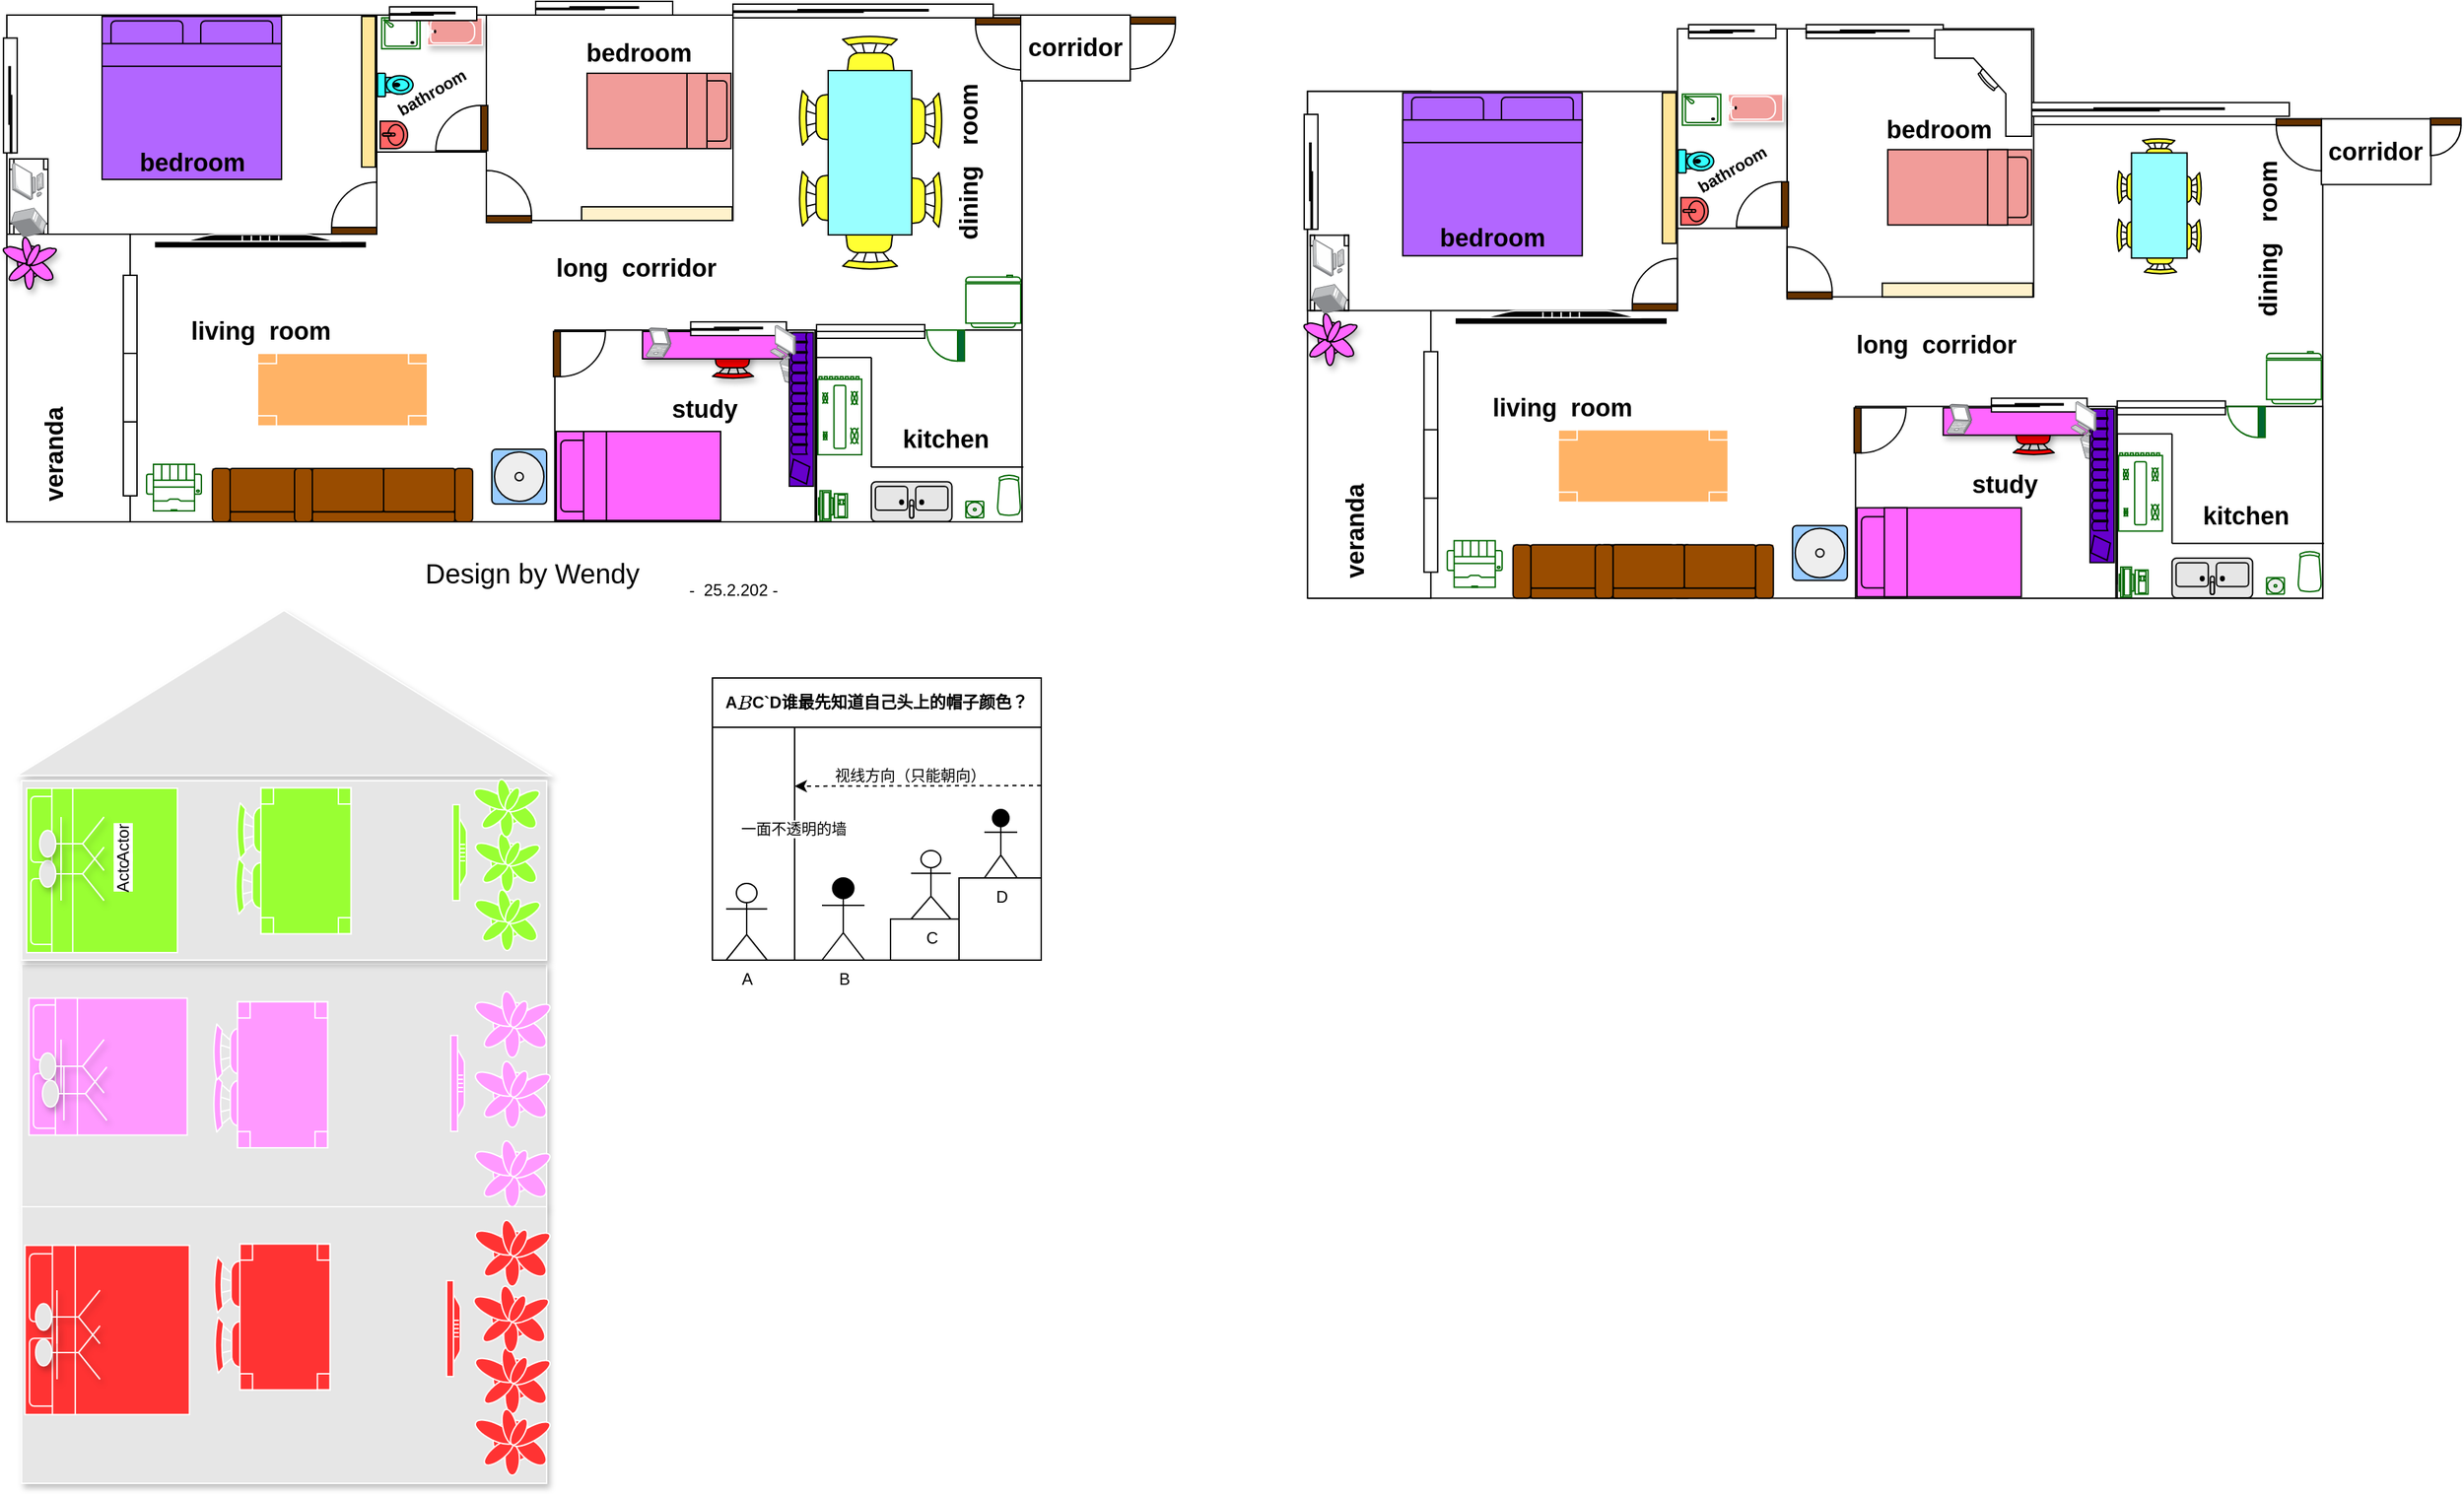<mxfile version="24.7.6">
  <diagram id="24tdBSW1BoV3ZYzvm1cO" name="Page-1">
    <mxGraphModel dx="1434" dy="738" grid="1" gridSize="10" guides="1" tooltips="1" connect="1" arrows="1" fold="1" page="1" pageScale="1" pageWidth="827" pageHeight="1169" math="0" shadow="0">
      <root>
        <mxCell id="0" />
        <mxCell id="1" parent="0" />
        <mxCell id="zgoeCQH34Uc6cHmjap-R-1" value="" style="rounded=0;whiteSpace=wrap;html=1;" parent="1" vertex="1">
          <mxGeometry x="41" y="60" width="740" height="370" as="geometry" />
        </mxCell>
        <mxCell id="zgoeCQH34Uc6cHmjap-R-2" value="" style="rounded=0;whiteSpace=wrap;html=1;" parent="1" vertex="1">
          <mxGeometry x="40" y="60" width="90" height="370" as="geometry" />
        </mxCell>
        <mxCell id="zgoeCQH34Uc6cHmjap-R-3" value="" style="rounded=0;whiteSpace=wrap;html=1;" parent="1" vertex="1">
          <mxGeometry x="125" y="250" width="10" height="161" as="geometry" />
        </mxCell>
        <mxCell id="zgoeCQH34Uc6cHmjap-R-4" value="" style="rounded=0;whiteSpace=wrap;html=1;" parent="1" vertex="1">
          <mxGeometry x="125" y="307" width="10" height="50" as="geometry" />
        </mxCell>
        <mxCell id="zgoeCQH34Uc6cHmjap-R-5" value="" style="rounded=0;whiteSpace=wrap;html=1;" parent="1" vertex="1">
          <mxGeometry x="40" y="60" width="270" height="160" as="geometry" />
        </mxCell>
        <mxCell id="zgoeCQH34Uc6cHmjap-R-6" value="" style="rounded=0;whiteSpace=wrap;html=1;" parent="1" vertex="1">
          <mxGeometry x="390" y="60" width="180" height="150" as="geometry" />
        </mxCell>
        <mxCell id="zgoeCQH34Uc6cHmjap-R-7" value="" style="rounded=0;whiteSpace=wrap;html=1;" parent="1" vertex="1">
          <mxGeometry x="310" y="60" width="80" height="100" as="geometry" />
        </mxCell>
        <mxCell id="zgoeCQH34Uc6cHmjap-R-8" value="&lt;font style=&quot;font-size: 18px&quot;&gt;&lt;b&gt;corridor&lt;/b&gt;&lt;/font&gt;" style="rounded=0;whiteSpace=wrap;html=1;" parent="1" vertex="1">
          <mxGeometry x="780" y="60" width="80" height="48" as="geometry" />
        </mxCell>
        <mxCell id="zgoeCQH34Uc6cHmjap-R-9" value="" style="rounded=0;whiteSpace=wrap;html=1;" parent="1" vertex="1">
          <mxGeometry x="631" y="290" width="150" height="140" as="geometry" />
        </mxCell>
        <mxCell id="zgoeCQH34Uc6cHmjap-R-10" value="" style="rounded=0;whiteSpace=wrap;html=1;" parent="1" vertex="1">
          <mxGeometry x="440" y="290" width="190" height="140" as="geometry" />
        </mxCell>
        <mxCell id="zgoeCQH34Uc6cHmjap-R-11" value="" style="verticalLabelPosition=bottom;html=1;verticalAlign=top;align=center;shape=mxgraph.floorplan.chair;shadow=0;fillColor=#FFFF33;" parent="1" vertex="1">
          <mxGeometry x="650" y="75" width="40" height="52" as="geometry" />
        </mxCell>
        <mxCell id="zgoeCQH34Uc6cHmjap-R-12" value="" style="verticalLabelPosition=bottom;html=1;verticalAlign=top;align=center;shape=mxgraph.floorplan.chair;shadow=0;direction=west;rotation=90;fillColor=#FFFF33;" parent="1" vertex="1">
          <mxGeometry x="624" y="168" width="40" height="52" as="geometry" />
        </mxCell>
        <mxCell id="zgoeCQH34Uc6cHmjap-R-13" value="" style="verticalLabelPosition=bottom;html=1;verticalAlign=top;align=center;shape=mxgraph.floorplan.chair;shadow=0;direction=north;fillColor=#FFFF33;" parent="1" vertex="1">
          <mxGeometry x="618" y="115" width="52" height="40" as="geometry" />
        </mxCell>
        <mxCell id="zgoeCQH34Uc6cHmjap-R-14" value="" style="verticalLabelPosition=bottom;html=1;verticalAlign=top;align=center;shape=mxgraph.floorplan.chair;shadow=0;direction=south;fillColor=#FFFF33;" parent="1" vertex="1">
          <mxGeometry x="671" y="175" width="52" height="40" as="geometry" />
        </mxCell>
        <mxCell id="zgoeCQH34Uc6cHmjap-R-15" value="" style="verticalLabelPosition=bottom;html=1;verticalAlign=top;align=center;shape=mxgraph.floorplan.chair;shadow=0;rotation=90;fillColor=#FFFF33;" parent="1" vertex="1">
          <mxGeometry x="677" y="111" width="40" height="52" as="geometry" />
        </mxCell>
        <mxCell id="zgoeCQH34Uc6cHmjap-R-16" value="" style="verticalLabelPosition=bottom;html=1;verticalAlign=top;align=center;shape=mxgraph.floorplan.chair;shadow=0;direction=west;fillColor=#FFFF33;" parent="1" vertex="1">
          <mxGeometry x="650" y="194" width="40" height="52" as="geometry" />
        </mxCell>
        <mxCell id="zgoeCQH34Uc6cHmjap-R-17" value="" style="shape=rect;shadow=0;rotation=90;fillColor=#99FFFF;" parent="1" vertex="1">
          <mxGeometry x="610" y="130" width="120" height="61" as="geometry" />
        </mxCell>
        <mxCell id="zgoeCQH34Uc6cHmjap-R-18" value="" style="verticalLabelPosition=bottom;html=1;verticalAlign=top;align=center;shape=mxgraph.floorplan.doorLeft;aspect=fixed;rotation=-180;fillColor=#663300;" parent="1" vertex="1">
          <mxGeometry x="277.06" y="185" width="32.94" height="35" as="geometry" />
        </mxCell>
        <mxCell id="zgoeCQH34Uc6cHmjap-R-19" value="" style="verticalLabelPosition=bottom;html=1;verticalAlign=top;align=center;shape=mxgraph.floorplan.doorLeft;aspect=fixed;rotation=-180;flipH=1;fillColor=#663300;" parent="1" vertex="1">
          <mxGeometry x="390" y="176.5" width="32.94" height="35" as="geometry" />
        </mxCell>
        <mxCell id="zgoeCQH34Uc6cHmjap-R-20" value="" style="verticalLabelPosition=bottom;html=1;verticalAlign=top;align=center;shape=mxgraph.floorplan.doorLeft;aspect=fixed;rotation=-90;flipH=0;flipV=1;fillColor=#663300;" parent="1" vertex="1">
          <mxGeometry x="357.06" y="125" width="32.94" height="35" as="geometry" />
        </mxCell>
        <mxCell id="zgoeCQH34Uc6cHmjap-R-21" value="" style="verticalLabelPosition=bottom;html=1;verticalAlign=top;align=center;shape=mxgraph.floorplan.sink_1;rotation=-90;fillColor=#FF6666;" parent="1" vertex="1">
          <mxGeometry x="312.5" y="137.5" width="20" height="20" as="geometry" />
        </mxCell>
        <mxCell id="zgoeCQH34Uc6cHmjap-R-22" value="" style="verticalLabelPosition=bottom;html=1;verticalAlign=top;align=center;shape=mxgraph.floorplan.toilet;rotation=-90;fillColor=#33FFFF;" parent="1" vertex="1">
          <mxGeometry x="315" y="98" width="17" height="26" as="geometry" />
        </mxCell>
        <mxCell id="zgoeCQH34Uc6cHmjap-R-23" value="" style="verticalLabelPosition=bottom;html=1;verticalAlign=top;align=center;shape=mxgraph.floorplan.doorLeft;aspect=fixed;rotation=90;flipH=0;flipV=1;fillColor=#663300;" parent="1" vertex="1">
          <mxGeometry x="440" y="290" width="32.94" height="35" as="geometry" />
        </mxCell>
        <mxCell id="zgoeCQH34Uc6cHmjap-R-24" value="" style="verticalLabelPosition=bottom;html=1;verticalAlign=top;align=center;shape=mxgraph.floorplan.bed_single;rotation=-90;fillColor=#FF66FF;" parent="1" vertex="1">
          <mxGeometry x="468.5" y="336.5" width="65" height="120" as="geometry" />
        </mxCell>
        <mxCell id="zgoeCQH34Uc6cHmjap-R-25" value="" style="verticalLabelPosition=bottom;html=1;verticalAlign=top;align=center;shape=mxgraph.floorplan.doorLeft;aspect=fixed;rotation=0;flipH=1;fillColor=#663300;" parent="1" vertex="1">
          <mxGeometry x="747.06" y="62" width="32.94" height="35" as="geometry" />
        </mxCell>
        <mxCell id="zgoeCQH34Uc6cHmjap-R-26" value="" style="verticalLabelPosition=bottom;html=1;verticalAlign=top;align=center;shape=mxgraph.floorplan.doorLeft;aspect=fixed;rotation=0;flipH=0;flipV=0;fillColor=#663300;" parent="1" vertex="1">
          <mxGeometry x="860" y="61.5" width="32.94" height="35" as="geometry" />
        </mxCell>
        <mxCell id="zgoeCQH34Uc6cHmjap-R-27" value="" style="group;fillColor=#994C00;" parent="1" vertex="1" connectable="0">
          <mxGeometry x="190" y="391" width="190" height="39" as="geometry" />
        </mxCell>
        <mxCell id="zgoeCQH34Uc6cHmjap-R-28" value="" style="verticalLabelPosition=bottom;html=1;verticalAlign=top;align=center;shape=mxgraph.floorplan.couch;rotation=-180;fillColor=#994C00;" parent="zgoeCQH34Uc6cHmjap-R-27" vertex="1">
          <mxGeometry width="130" height="39" as="geometry" />
        </mxCell>
        <mxCell id="zgoeCQH34Uc6cHmjap-R-29" value="" style="verticalLabelPosition=bottom;html=1;verticalAlign=top;align=center;shape=mxgraph.floorplan.couch;rotation=-180;fillColor=#994C00;" parent="zgoeCQH34Uc6cHmjap-R-27" vertex="1">
          <mxGeometry x="60" width="130" height="39" as="geometry" />
        </mxCell>
        <mxCell id="zgoeCQH34Uc6cHmjap-R-30" value="" style="verticalLabelPosition=bottom;html=1;verticalAlign=top;align=center;shape=mxgraph.floorplan.bed_double;fillColor=#B266FF;" parent="1" vertex="1">
          <mxGeometry x="109.5" y="61" width="131" height="119" as="geometry" />
        </mxCell>
        <mxCell id="zgoeCQH34Uc6cHmjap-R-31" value="" style="verticalLabelPosition=bottom;html=1;verticalAlign=top;align=center;shape=mxgraph.floorplan.wall;fillColor=#FFE599;direction=south;" parent="1" vertex="1">
          <mxGeometry x="275" y="61" width="58" height="110" as="geometry" />
        </mxCell>
        <mxCell id="zgoeCQH34Uc6cHmjap-R-32" value="" style="verticalLabelPosition=bottom;html=1;verticalAlign=top;align=center;shape=mxgraph.floorplan.water_cooler;fillColor=#99CCFF;" parent="1" vertex="1">
          <mxGeometry x="394" y="377" width="40" height="40" as="geometry" />
        </mxCell>
        <mxCell id="zgoeCQH34Uc6cHmjap-R-33" value="" style="verticalLabelPosition=bottom;html=1;verticalAlign=top;align=center;shape=mxgraph.floorplan.sink_double;rotation=-180;fillColor=#E6E6E6;" parent="1" vertex="1">
          <mxGeometry x="671" y="400.75" width="58.83" height="29" as="geometry" />
        </mxCell>
        <mxCell id="zgoeCQH34Uc6cHmjap-R-34" value="" style="verticalLabelPosition=bottom;html=1;verticalAlign=top;align=center;shape=mxgraph.floorplan.chair;shadow=1;direction=west;rotation=0;fillColor=#FF0000;" parent="1" vertex="1">
          <mxGeometry x="555" y="292.5" width="30" height="33" as="geometry" />
        </mxCell>
        <mxCell id="zgoeCQH34Uc6cHmjap-R-35" value="" style="rounded=0;whiteSpace=wrap;html=1;shadow=1;fillColor=#FF66FF;" parent="1" vertex="1">
          <mxGeometry x="504" y="291" width="106" height="20" as="geometry" />
        </mxCell>
        <mxCell id="zgoeCQH34Uc6cHmjap-R-36" value="" style="verticalLabelPosition=bottom;html=1;verticalAlign=top;align=center;shape=mxgraph.floorplan.bed_single;rotation=90;fillColor=#F19C99;" parent="1" vertex="1">
          <mxGeometry x="488.5" y="77.5" width="55" height="105" as="geometry" />
        </mxCell>
        <mxCell id="zgoeCQH34Uc6cHmjap-R-37" value="&lt;font style=&quot;font-size: 18px&quot;&gt;bedroom&lt;/font&gt;" style="text;html=1;align=center;verticalAlign=middle;resizable=0;points=[];autosize=1;fontStyle=1" parent="1" vertex="1">
          <mxGeometry x="125" y="157.5" width="100" height="20" as="geometry" />
        </mxCell>
        <mxCell id="zgoeCQH34Uc6cHmjap-R-38" value="&lt;font style=&quot;font-size: 12px&quot;&gt;bathroom&lt;/font&gt;" style="text;html=1;align=center;verticalAlign=middle;resizable=0;points=[];autosize=1;fontStyle=1;rotation=-30;" parent="1" vertex="1">
          <mxGeometry x="315" y="107" width="70" height="20" as="geometry" />
        </mxCell>
        <mxCell id="zgoeCQH34Uc6cHmjap-R-39" value="&lt;font style=&quot;font-size: 18px&quot;&gt;dining&amp;nbsp; &amp;nbsp;room&lt;/font&gt;" style="text;html=1;align=center;verticalAlign=middle;resizable=0;points=[];autosize=1;fontStyle=1;rotation=-90;" parent="1" vertex="1">
          <mxGeometry x="677.0" y="157.5" width="130" height="20" as="geometry" />
        </mxCell>
        <mxCell id="zgoeCQH34Uc6cHmjap-R-40" value="&lt;font style=&quot;font-size: 18px&quot;&gt;living&amp;nbsp; room&lt;/font&gt;" style="text;html=1;align=center;verticalAlign=middle;resizable=0;points=[];autosize=1;fontStyle=1" parent="1" vertex="1">
          <mxGeometry x="165.44" y="281" width="120" height="20" as="geometry" />
        </mxCell>
        <mxCell id="zgoeCQH34Uc6cHmjap-R-41" value="&lt;font style=&quot;font-size: 18px&quot;&gt;study&lt;/font&gt;" style="text;html=1;align=center;verticalAlign=middle;resizable=0;points=[];autosize=1;fontStyle=1" parent="1" vertex="1">
          <mxGeometry x="519" y="337.5" width="60" height="20" as="geometry" />
        </mxCell>
        <mxCell id="zgoeCQH34Uc6cHmjap-R-42" value="&lt;font style=&quot;font-size: 18px&quot;&gt;kitchen&lt;/font&gt;" style="text;html=1;align=center;verticalAlign=middle;resizable=0;points=[];autosize=1;fontStyle=1" parent="1" vertex="1">
          <mxGeometry x="685.0" y="360" width="80" height="20" as="geometry" />
        </mxCell>
        <mxCell id="zgoeCQH34Uc6cHmjap-R-43" value="&lt;font style=&quot;font-size: 18px&quot;&gt;bedroom&lt;/font&gt;" style="text;html=1;align=center;verticalAlign=middle;resizable=0;points=[];autosize=1;fontStyle=1" parent="1" vertex="1">
          <mxGeometry x="451" y="78" width="100" height="20" as="geometry" />
        </mxCell>
        <mxCell id="zgoeCQH34Uc6cHmjap-R-44" value="&lt;font style=&quot;font-size: 18px&quot;&gt;veranda&lt;/font&gt;" style="text;html=1;align=center;verticalAlign=middle;resizable=0;points=[];autosize=1;fontStyle=1;flipV=1;flipH=1;rotation=-90;" parent="1" vertex="1">
          <mxGeometry x="30" y="371" width="90" height="20" as="geometry" />
        </mxCell>
        <mxCell id="zgoeCQH34Uc6cHmjap-R-45" value="&lt;b&gt;&lt;font style=&quot;font-size: 18px&quot;&gt;long&amp;nbsp; corridor&lt;/font&gt;&lt;/b&gt;" style="text;html=1;align=center;verticalAlign=middle;resizable=0;points=[];autosize=1;" parent="1" vertex="1">
          <mxGeometry x="434" y="235" width="130" height="20" as="geometry" />
        </mxCell>
        <mxCell id="zgoeCQH34Uc6cHmjap-R-46" value="" style="verticalLabelPosition=bottom;html=1;verticalAlign=top;align=center;shape=mxgraph.floorplan.plant;shadow=1;fillColor=#FF66FF;" parent="1" vertex="1">
          <mxGeometry x="41" y="220" width="29" height="40" as="geometry" />
        </mxCell>
        <mxCell id="zgoeCQH34Uc6cHmjap-R-47" value="" style="verticalLabelPosition=bottom;html=1;verticalAlign=top;align=center;shape=mxgraph.floorplan.bathtub;shadow=1;strokeColor=#FFFFFF;fillColor=#F19C99;" parent="1" vertex="1">
          <mxGeometry x="347" y="62" width="40" height="20" as="geometry" />
        </mxCell>
        <mxCell id="zgoeCQH34Uc6cHmjap-R-48" value="" style="verticalLabelPosition=bottom;html=1;verticalAlign=top;align=center;shape=mxgraph.floorplan.wall;fillColor=#FFF2CC;direction=south;rotation=90;" parent="1" vertex="1">
          <mxGeometry x="485.5" y="150" width="58" height="110" as="geometry" />
        </mxCell>
        <mxCell id="zgoeCQH34Uc6cHmjap-R-49" value="" style="triangle;whiteSpace=wrap;html=1;shadow=1;strokeColor=#FFFFFF;fillColor=#E6E6E6;rotation=-90;" parent="1" vertex="1">
          <mxGeometry x="182.13" y="360" width="120.5" height="390" as="geometry" />
        </mxCell>
        <mxCell id="zgoeCQH34Uc6cHmjap-R-50" value="" style="rounded=0;whiteSpace=wrap;html=1;shadow=1;strokeColor=#FFFFFF;fillColor=#E6E6E6;" parent="1" vertex="1">
          <mxGeometry x="50.75" y="753" width="383.25" height="177" as="geometry" />
        </mxCell>
        <mxCell id="zgoeCQH34Uc6cHmjap-R-51" value="" style="rounded=0;whiteSpace=wrap;html=1;shadow=1;strokeColor=#FFFFFF;fillColor=#E6E6E6;" parent="1" vertex="1">
          <mxGeometry x="50.75" y="930" width="383.25" height="202" as="geometry" />
        </mxCell>
        <mxCell id="zgoeCQH34Uc6cHmjap-R-52" value="" style="rounded=0;whiteSpace=wrap;html=1;shadow=1;strokeColor=#FFFFFF;fillColor=#E6E6E6;" parent="1" vertex="1">
          <mxGeometry x="50.75" y="619" width="383.25" height="131" as="geometry" />
        </mxCell>
        <mxCell id="zgoeCQH34Uc6cHmjap-R-53" value="" style="verticalLabelPosition=bottom;html=1;verticalAlign=top;align=center;shape=mxgraph.floorplan.bed_double;shadow=0;strokeColor=#FFFFFF;fillColor=#99FF33;rotation=-90;" parent="1" vertex="1">
          <mxGeometry x="49.5" y="629.5" width="120" height="110" as="geometry" />
        </mxCell>
        <mxCell id="zgoeCQH34Uc6cHmjap-R-54" value="Actor" style="shape=umlActor;verticalLabelPosition=bottom;labelBackgroundColor=#ffffff;verticalAlign=top;html=1;outlineConnect=0;shadow=1;strokeColor=#FFFFFF;fillColor=#E6E6E6;rotation=-90;" parent="1" vertex="1">
          <mxGeometry x="67.94" y="663.5" width="39" height="47" as="geometry" />
        </mxCell>
        <mxCell id="zgoeCQH34Uc6cHmjap-R-55" value="Actor" style="shape=umlActor;verticalLabelPosition=bottom;labelBackgroundColor=#ffffff;verticalAlign=top;html=1;outlineConnect=0;shadow=1;strokeColor=#FFFFFF;fillColor=#E6E6E6;rotation=-90;" parent="1" vertex="1">
          <mxGeometry x="67.94" y="641.5" width="39" height="47" as="geometry" />
        </mxCell>
        <mxCell id="zgoeCQH34Uc6cHmjap-R-56" value="" style="verticalLabelPosition=bottom;html=1;verticalAlign=top;align=center;shape=mxgraph.floorplan.flat_tv;shadow=0;strokeColor=#FFFFFF;fillColor=#99FF33;rotation=90;" parent="1" vertex="1">
          <mxGeometry x="335.5" y="666.5" width="70" height="10" as="geometry" />
        </mxCell>
        <mxCell id="zgoeCQH34Uc6cHmjap-R-57" value="" style="verticalLabelPosition=bottom;html=1;verticalAlign=top;align=center;shape=mxgraph.floorplan.plant;shadow=0;strokeColor=#FFFFFF;fillColor=#FF99FF;" parent="1" vertex="1">
          <mxGeometry x="384" y="770" width="47" height="51" as="geometry" />
        </mxCell>
        <mxCell id="zgoeCQH34Uc6cHmjap-R-58" value="" style="verticalLabelPosition=bottom;html=1;verticalAlign=top;align=center;shape=mxgraph.floorplan.plant;shadow=0;strokeColor=#FFFFFF;fillColor=#FF99FF;" parent="1" vertex="1">
          <mxGeometry x="384.06" y="821" width="47" height="51" as="geometry" />
        </mxCell>
        <mxCell id="zgoeCQH34Uc6cHmjap-R-59" value="" style="verticalLabelPosition=bottom;html=1;verticalAlign=top;align=center;shape=mxgraph.floorplan.plant;shadow=0;strokeColor=#FFFFFF;fillColor=#FF99FF;" parent="1" vertex="1">
          <mxGeometry x="384" y="879" width="47" height="51" as="geometry" />
        </mxCell>
        <mxCell id="zgoeCQH34Uc6cHmjap-R-60" value="" style="verticalLabelPosition=bottom;html=1;verticalAlign=top;align=center;shape=mxgraph.floorplan.bed_double;shadow=0;strokeColor=#FFFFFF;fillColor=#FF99FF;rotation=-90;" parent="1" vertex="1">
          <mxGeometry x="63.94" y="770" width="100" height="115.5" as="geometry" />
        </mxCell>
        <mxCell id="zgoeCQH34Uc6cHmjap-R-61" value="" style="verticalLabelPosition=bottom;html=1;verticalAlign=top;align=center;shape=mxgraph.floorplan.flat_tv;shadow=0;strokeColor=#FFFFFF;fillColor=#FF99FF;rotation=90;" parent="1" vertex="1">
          <mxGeometry x="334" y="835" width="70" height="10" as="geometry" />
        </mxCell>
        <mxCell id="zgoeCQH34Uc6cHmjap-R-62" value="&lt;span style=&quot;color: rgba(0 , 0 , 0 , 0) ; font-family: monospace ; font-size: 0px ; background-color: rgb(248 , 249 , 250)&quot;&gt;%3CmxGraphModel%3E%3Croot%3E%3CmxCell%20id%3D%220%22%2F%3E%3CmxCell%20id%3D%221%22%20parent%3D%220%22%2F%3E%3CmxCell%20id%3D%222%22%20value%3D%22Actor%22%20style%3D%22shape%3DumlActor%3BverticalLabelPosition%3Dbottom%3BlabelBackgroundColor%3D%23ffffff%3BverticalAlign%3Dtop%3Bhtml%3D1%3BoutlineConnect%3D0%3Bshadow%3D1%3BstrokeColor%3D%23FFFFFF%3BfillColor%3D%23E6E6E6%3Brotation%3D-90%3B%22%20vertex%3D%221%22%20parent%3D%221%22%3E%3CmxGeometry%20x%3D%22393.94%22%20y%3D%22619.5%22%20width%3D%2239%22%20height%3D%2247%22%20as%3D%22geometry%22%2F%3E%3C%2FmxCell%3E%3C%2Froot%3E%3C%2FmxGraphModel%3E&lt;/span&gt;&lt;span style=&quot;color: rgba(0 , 0 , 0 , 0) ; font-family: monospace ; font-size: 0px ; background-color: rgb(248 , 249 , 250)&quot;&gt;%3CmxGraphModel%3E%3Croot%3E%3CmxCell%20id%3D%220%22%2F%3E%3CmxCell%20id%3D%221%22%20parent%3D%220%22%2F%3E%3CmxCell%20id%3D%222%22%20value%3D%22Actor%22%20style%3D%22shape%3DumlActor%3BverticalLabelPosition%3Dbottom%3BlabelBackgroundColor%3D%23ffffff%3BverticalAlign%3Dtop%3Bhtml%3D1%3BoutlineConnect%3D0%3Bshadow%3D1%3BstrokeColor%3D%23FFFFFF%3BfillColor%3D%23E6E6E6%3Brotation%3D-90%3B%22%20vertex%3D%221%22%20parent%3D%221%22%3E%3CmxGeometry%20x%3D%22393.94%22%20y%3D%22619.5%22%20width%3D%2239%22%20height%3D%2247%22%20as%3D%22geometry%22%2F%3E%3C%2FmxCell%3E%3C%2Froot%3E%3C%2FmxGraphModel%3E&lt;/span&gt;&lt;span style=&quot;color: rgba(0 , 0 , 0 , 0) ; font-family: monospace ; font-size: 0px ; background-color: rgb(248 , 249 , 250)&quot;&gt;%3CmxGraphModel%3E%3Croot%3E%3CmxCell%20id%3D%220%22%2F%3E%3CmxCell%20id%3D%221%22%20parent%3D%220%22%2F%3E%3CmxCell%20id%3D%222%22%20value%3D%22Actor%22%20style%3D%22shape%3DumlActor%3BverticalLabelPosition%3Dbottom%3BlabelBackgroundColor%3D%23ffffff%3BverticalAlign%3Dtop%3Bhtml%3D1%3BoutlineConnect%3D0%3Bshadow%3D1%3BstrokeColor%3D%23FFFFFF%3BfillColor%3D%23E6E6E6%3Brotation%3D-90%3B%22%20vertex%3D%221%22%20parent%3D%221%22%3E%3CmxGeometry%20x%3D%22393.94%22%20y%3D%22619.5%22%20width%3D%2239%22%20height%3D%2247%22%20as%3D%22geometry%22%2F%3E%3C%2FmxCell%3E%3C%2Froot%3E%3C%2FmxGraphModel%3E&lt;/span&gt;" style="shape=umlActor;verticalLabelPosition=bottom;labelBackgroundColor=#ffffff;verticalAlign=top;html=1;outlineConnect=0;shadow=1;strokeColor=#FFFFFF;fillColor=#E6E6E6;rotation=-90;" parent="1" vertex="1">
          <mxGeometry x="67.94" y="804" width="39" height="47" as="geometry" />
        </mxCell>
        <mxCell id="zgoeCQH34Uc6cHmjap-R-63" value="" style="shape=umlActor;verticalLabelPosition=bottom;labelBackgroundColor=#ffffff;verticalAlign=top;html=1;outlineConnect=0;shadow=1;strokeColor=#FFFFFF;fillColor=#E6E6E6;rotation=-90;" parent="1" vertex="1">
          <mxGeometry x="70" y="824" width="39" height="47" as="geometry" />
        </mxCell>
        <mxCell id="zgoeCQH34Uc6cHmjap-R-64" value="" style="verticalLabelPosition=bottom;html=1;verticalAlign=top;align=center;shape=mxgraph.floorplan.bed_double;shadow=0;strokeColor=#FFFFFF;fillColor=#FF3333;rotation=-90;" parent="1" vertex="1">
          <mxGeometry x="51.5" y="960" width="123.5" height="120" as="geometry" />
        </mxCell>
        <mxCell id="zgoeCQH34Uc6cHmjap-R-65" value="" style="shape=umlActor;verticalLabelPosition=bottom;labelBackgroundColor=#ffffff;verticalAlign=top;html=1;outlineConnect=0;shadow=1;strokeColor=#FFFFFF;fillColor=#E6E6E6;rotation=-90;" parent="1" vertex="1">
          <mxGeometry x="65" y="1013" width="39" height="47" as="geometry" />
        </mxCell>
        <mxCell id="zgoeCQH34Uc6cHmjap-R-66" value="" style="shape=umlActor;verticalLabelPosition=bottom;labelBackgroundColor=#ffffff;verticalAlign=top;html=1;outlineConnect=0;shadow=1;strokeColor=#FFFFFF;fillColor=#E6E6E6;rotation=-90;" parent="1" vertex="1">
          <mxGeometry x="64.94" y="987" width="39" height="47" as="geometry" />
        </mxCell>
        <mxCell id="zgoeCQH34Uc6cHmjap-R-67" value="" style="verticalLabelPosition=bottom;html=1;verticalAlign=top;align=center;shape=mxgraph.floorplan.flat_tv;shadow=0;strokeColor=#FFFFFF;fillColor=#FF3333;rotation=90;" parent="1" vertex="1">
          <mxGeometry x="331" y="1014" width="70" height="10" as="geometry" />
        </mxCell>
        <mxCell id="zgoeCQH34Uc6cHmjap-R-68" value="" style="verticalLabelPosition=bottom;html=1;verticalAlign=top;align=center;shape=mxgraph.floorplan.plant;shadow=0;strokeColor=#FFFFFF;fillColor=#FF3333;" parent="1" vertex="1">
          <mxGeometry x="384.06" y="1030" width="47" height="51" as="geometry" />
        </mxCell>
        <mxCell id="zgoeCQH34Uc6cHmjap-R-69" value="" style="verticalLabelPosition=bottom;html=1;verticalAlign=top;align=center;shape=mxgraph.floorplan.plant;shadow=0;strokeColor=#FFFFFF;fillColor=#FF3333;" parent="1" vertex="1">
          <mxGeometry x="383" y="985" width="47" height="51" as="geometry" />
        </mxCell>
        <mxCell id="zgoeCQH34Uc6cHmjap-R-70" value="" style="verticalLabelPosition=bottom;html=1;verticalAlign=top;align=center;shape=mxgraph.floorplan.plant;shadow=0;strokeColor=#FFFFFF;fillColor=#FF3333;" parent="1" vertex="1">
          <mxGeometry x="384" y="937" width="47" height="51" as="geometry" />
        </mxCell>
        <mxCell id="zgoeCQH34Uc6cHmjap-R-71" value="" style="verticalLabelPosition=bottom;html=1;verticalAlign=top;align=center;shape=mxgraph.floorplan.plant;shadow=0;strokeColor=#FFFFFF;fillColor=#FF3333;" parent="1" vertex="1">
          <mxGeometry x="384" y="1075" width="47" height="51" as="geometry" />
        </mxCell>
        <mxCell id="zgoeCQH34Uc6cHmjap-R-72" value="" style="verticalLabelPosition=bottom;html=1;verticalAlign=top;align=center;shape=mxgraph.floorplan.plant;shadow=0;strokeColor=#FFFFFF;fillColor=#99FF33;" parent="1" vertex="1">
          <mxGeometry x="384" y="655" width="40" height="45" as="geometry" />
        </mxCell>
        <mxCell id="zgoeCQH34Uc6cHmjap-R-73" value="&lt;span style=&quot;color: rgba(0 , 0 , 0 , 0) ; font-family: monospace ; font-size: 0px&quot;&gt;%3CmxGraphModel%3E%3Croot%3E%3CmxCell%20id%3D%220%22%2F%3E%3CmxCell%20id%3D%221%22%20parent%3D%220%22%2F%3E%3CmxCell%20id%3D%222%22%20value%3D%22%22%20style%3D%22verticalLabelPosition%3Dbottom%3Bhtml%3D1%3BverticalAlign%3Dtop%3Balign%3Dcenter%3Bshape%3Dmxgraph.floorplan.plant%3Bshadow%3D0%3BstrokeColor%3D%23FFFFFF%3BfillColor%3D%23FF3333%3B%22%20vertex%3D%221%22%20parent%3D%221%22%3E%3CmxGeometry%20x%3D%22570.5%22%20y%3D%22649%22%20width%3D%2247%22%20height%3D%2251%22%20as%3D%22geometry%22%2F%3E%3C%2FmxCell%3E%3C%2Froot%3E%3C%2FmxGraphModel%3E&lt;/span&gt;" style="verticalLabelPosition=bottom;html=1;verticalAlign=top;align=center;shape=mxgraph.floorplan.plant;shadow=0;strokeColor=#FFFFFF;fillColor=#99FF33;" parent="1" vertex="1">
          <mxGeometry x="383" y="615.5" width="41" height="44.5" as="geometry" />
        </mxCell>
        <mxCell id="zgoeCQH34Uc6cHmjap-R-74" value="&lt;span style=&quot;color: rgba(0 , 0 , 0 , 0) ; font-family: monospace ; font-size: 0px&quot;&gt;V&lt;/span&gt;&lt;span style=&quot;color: rgba(0 , 0 , 0 , 0) ; font-family: monospace ; font-size: 0px&quot;&gt;%3CmxGraphModel%3E%3Croot%3E%3CmxCell%20id%3D%220%22%2F%3E%3CmxCell%20id%3D%221%22%20parent%3D%220%22%2F%3E%3CmxCell%20id%3D%222%22%20value%3D%22%26lt%3Bspan%20style%3D%26quot%3Bcolor%3A%20rgba(0%20%2C%200%20%2C%200%20%2C%200)%20%3B%20font-family%3A%20monospace%20%3B%20font-size%3A%200px%26quot%3B%26gt%3B%253CmxGraphModel%253E%253Croot%253E%253CmxCell%2520id%253D%25220%2522%252F%253E%253CmxCell%2520id%253D%25221%2522%2520parent%253D%25220%2522%252F%253E%253CmxCell%2520id%253D%25222%2522%2520value%253D%2522%2522%2520style%253D%2522verticalLabelPosition%253Dbottom%253Bhtml%253D1%253BverticalAlign%253Dtop%253Balign%253Dcenter%253Bshape%253Dmxgraph.floorplan.plant%253Bshadow%253D0%253BstrokeColor%253D%2523FFFFFF%253BfillColor%253D%2523FF3333%253B%2522%2520vertex%253D%25221%2522%2520parent%253D%25221%2522%253E%253CmxGeometry%2520x%253D%2522570.5%2522%2520y%253D%2522649%2522%2520width%253D%252247%2522%2520height%253D%252251%2522%2520as%253D%2522geometry%2522%252F%253E%253C%252FmxCell%253E%253C%252Froot%253E%253C%252FmxGraphModel%253E%26lt%3B%2Fspan%26gt%3B%22%20style%3D%22verticalLabelPosition%3Dbottom%3Bhtml%3D1%3BverticalAlign%3Dtop%3Balign%3Dcenter%3Bshape%3Dmxgraph.floorplan.plant%3Bshadow%3D0%3BstrokeColor%3D%23FFFFFF%3BfillColor%3D%23FF3333%3B%22%20vertex%3D%221%22%20parent%3D%221%22%3E%3CmxGeometry%20x%3D%22580.5%22%20y%3D%22659%22%20width%3D%2247%22%20height%3D%2251%22%20as%3D%22geometry%22%2F%3E%3C%2FmxCell%3E%3C%2Froot%3E%3C%2FmxGraphModel%3E&lt;/span&gt;" style="verticalLabelPosition=bottom;html=1;verticalAlign=top;align=center;shape=mxgraph.floorplan.plant;shadow=0;strokeColor=#FFFFFF;fillColor=#99FF33;" parent="1" vertex="1">
          <mxGeometry x="384" y="696" width="40" height="47" as="geometry" />
        </mxCell>
        <mxCell id="zgoeCQH34Uc6cHmjap-R-75" value="" style="verticalLabelPosition=bottom;html=1;verticalAlign=top;align=center;shape=mxgraph.floorplan.flat_tv;shadow=0;strokeColor=#FFFFFF;fillColor=#000000;" parent="1" vertex="1">
          <mxGeometry x="147.63" y="220.17" width="155" height="10" as="geometry" />
        </mxCell>
        <mxCell id="zgoeCQH34Uc6cHmjap-R-76" value="" style="verticalLabelPosition=bottom;html=1;verticalAlign=top;align=center;shape=mxgraph.floorplan.chair;shadow=0;strokeColor=#FFFFFF;fillColor=#FF99FF;rotation=-90;" parent="1" vertex="1">
          <mxGeometry x="196" y="829" width="41" height="52" as="geometry" />
        </mxCell>
        <mxCell id="zgoeCQH34Uc6cHmjap-R-77" value="" style="verticalLabelPosition=bottom;html=1;verticalAlign=top;align=center;shape=mxgraph.floorplan.chair;shadow=0;strokeColor=#FFFFFF;fillColor=#FF99FF;rotation=-90;" parent="1" vertex="1">
          <mxGeometry x="196" y="791" width="41" height="52" as="geometry" />
        </mxCell>
        <mxCell id="zgoeCQH34Uc6cHmjap-R-78" value="" style="verticalLabelPosition=bottom;html=1;verticalAlign=top;align=center;shape=mxgraph.floorplan.table;shadow=0;strokeColor=#FFFFFF;fillColor=#FF99FF;rotation=-90;" parent="1" vertex="1">
          <mxGeometry x="187.97" y="800.79" width="106.62" height="65.81" as="geometry" />
        </mxCell>
        <mxCell id="zgoeCQH34Uc6cHmjap-R-79" value="" style="verticalLabelPosition=bottom;html=1;verticalAlign=top;align=center;shape=mxgraph.floorplan.chair;shadow=0;strokeColor=#FFFFFF;fillColor=#FF3333;rotation=-90;" parent="1" vertex="1">
          <mxGeometry x="196.97" y="1005" width="41" height="52" as="geometry" />
        </mxCell>
        <mxCell id="zgoeCQH34Uc6cHmjap-R-80" value="" style="verticalLabelPosition=bottom;html=1;verticalAlign=top;align=center;shape=mxgraph.floorplan.chair;shadow=0;strokeColor=#FFFFFF;fillColor=#FF3333;rotation=-90;" parent="1" vertex="1">
          <mxGeometry x="196.5" y="961" width="41" height="52" as="geometry" />
        </mxCell>
        <mxCell id="zgoeCQH34Uc6cHmjap-R-81" value="" style="verticalLabelPosition=bottom;html=1;verticalAlign=top;align=center;shape=mxgraph.floorplan.chair;shadow=0;strokeColor=#FFFFFF;fillColor=#99FF33;rotation=-90;" parent="1" vertex="1">
          <mxGeometry x="213" y="629.5" width="41" height="52" as="geometry" />
        </mxCell>
        <mxCell id="zgoeCQH34Uc6cHmjap-R-82" value="" style="verticalLabelPosition=bottom;html=1;verticalAlign=top;align=center;shape=mxgraph.floorplan.chair;shadow=0;strokeColor=#FFFFFF;fillColor=#99FF33;rotation=-90;" parent="1" vertex="1">
          <mxGeometry x="212" y="670" width="41" height="52" as="geometry" />
        </mxCell>
        <mxCell id="zgoeCQH34Uc6cHmjap-R-83" value="" style="verticalLabelPosition=bottom;html=1;verticalAlign=top;align=center;shape=mxgraph.floorplan.table;shadow=0;strokeColor=#FFFFFF;fillColor=#99FF33;rotation=-90;" parent="1" vertex="1">
          <mxGeometry x="205" y="644.6" width="106.62" height="65.81" as="geometry" />
        </mxCell>
        <mxCell id="zgoeCQH34Uc6cHmjap-R-84" value="" style="verticalLabelPosition=bottom;html=1;verticalAlign=top;align=center;shape=mxgraph.floorplan.table;shadow=0;strokeColor=#FFFFFF;fillColor=#FF3333;rotation=-90;" parent="1" vertex="1">
          <mxGeometry x="189.69" y="977.6" width="106.62" height="65.81" as="geometry" />
        </mxCell>
        <mxCell id="zgoeCQH34Uc6cHmjap-R-85" value="Design by Wendy&amp;nbsp;" style="text;html=1;align=center;verticalAlign=middle;resizable=0;points=[];autosize=1;fontSize=20;" parent="1" vertex="1">
          <mxGeometry x="371.19" y="456.5" width="110" height="20" as="geometry" />
        </mxCell>
        <mxCell id="zgoeCQH34Uc6cHmjap-R-86" value="-&amp;nbsp; 25.2.202 -" style="text;html=1;align=center;verticalAlign=middle;resizable=0;points=[];autosize=1;" parent="1" vertex="1">
          <mxGeometry x="525" y="470" width="90" height="20" as="geometry" />
        </mxCell>
        <mxCell id="zgoeCQH34Uc6cHmjap-R-87" value="" style="verticalLabelPosition=bottom;html=1;verticalAlign=top;align=center;shape=mxgraph.floorplan.table;shadow=0;strokeColor=#FFFFFF;fillColor=#FFB366;" parent="1" vertex="1">
          <mxGeometry x="223" y="307" width="124" height="53" as="geometry" />
        </mxCell>
        <mxCell id="zgoeCQH34Uc6cHmjap-R-88" value="" style="points=[];aspect=fixed;html=1;align=center;shadow=0;dashed=0;image;image=img/lib/allied_telesis/computer_and_terminals/Laptop.svg;rotation=-30;" parent="1" vertex="1">
          <mxGeometry x="502.83" y="287.32" width="23.41" height="23.75" as="geometry" />
        </mxCell>
        <mxCell id="zgoeCQH34Uc6cHmjap-R-89" value="" style="rounded=0;whiteSpace=wrap;html=1;fillColor=#FFFFFF;" parent="1" vertex="1">
          <mxGeometry x="555" y="580" width="240" height="170" as="geometry" />
        </mxCell>
        <mxCell id="zgoeCQH34Uc6cHmjap-R-90" value="" style="endArrow=none;html=1;" parent="1" edge="1">
          <mxGeometry width="50" height="50" relative="1" as="geometry">
            <mxPoint x="615" y="750" as="sourcePoint" />
            <mxPoint x="615" y="580" as="targetPoint" />
            <Array as="points" />
          </mxGeometry>
        </mxCell>
        <mxCell id="zgoeCQH34Uc6cHmjap-R-91" value="一面不透明的墙" style="edgeLabel;html=1;align=center;verticalAlign=middle;resizable=0;points=[];" parent="zgoeCQH34Uc6cHmjap-R-90" vertex="1" connectable="0">
          <mxGeometry x="0.129" y="1" relative="1" as="geometry">
            <mxPoint as="offset" />
          </mxGeometry>
        </mxCell>
        <mxCell id="zgoeCQH34Uc6cHmjap-R-92" value="" style="rounded=0;whiteSpace=wrap;html=1;" parent="1" vertex="1">
          <mxGeometry x="685" y="720" width="50" height="30" as="geometry" />
        </mxCell>
        <mxCell id="zgoeCQH34Uc6cHmjap-R-93" value="" style="rounded=0;whiteSpace=wrap;html=1;" parent="1" vertex="1">
          <mxGeometry x="735" y="690" width="60" height="60" as="geometry" />
        </mxCell>
        <mxCell id="zgoeCQH34Uc6cHmjap-R-94" value="A" style="shape=umlActor;verticalLabelPosition=bottom;verticalAlign=top;html=1;outlineConnect=0;fillColor=#FFFFFF;" parent="1" vertex="1">
          <mxGeometry x="565" y="694" width="30" height="56" as="geometry" />
        </mxCell>
        <mxCell id="zgoeCQH34Uc6cHmjap-R-95" value="B" style="shape=umlActor;verticalLabelPosition=bottom;verticalAlign=top;html=1;outlineConnect=0;fillColor=#000000;" parent="1" vertex="1">
          <mxGeometry x="635" y="690" width="31" height="60" as="geometry" />
        </mxCell>
        <mxCell id="zgoeCQH34Uc6cHmjap-R-96" value="D" style="shape=umlActor;verticalLabelPosition=bottom;verticalAlign=top;html=1;outlineConnect=0;fillColor=#000000;" parent="1" vertex="1">
          <mxGeometry x="753.5" y="640" width="24" height="50" as="geometry" />
        </mxCell>
        <mxCell id="zgoeCQH34Uc6cHmjap-R-97" value="&lt;font style=&quot;vertical-align: inherit&quot;&gt;&lt;font style=&quot;vertical-align: inherit&quot;&gt;&lt;b&gt;A`B`C`D谁最先知道自己头上的帽子颜色？&lt;/b&gt;&lt;/font&gt;&lt;/font&gt;" style="rounded=0;whiteSpace=wrap;html=1;fillColor=#FFFFFF;" parent="1" vertex="1">
          <mxGeometry x="555" y="544" width="240" height="36" as="geometry" />
        </mxCell>
        <mxCell id="zgoeCQH34Uc6cHmjap-R-98" value="C" style="shape=umlActor;verticalLabelPosition=bottom;verticalAlign=top;html=1;outlineConnect=0;" parent="1" vertex="1">
          <mxGeometry x="700" y="670" width="29" height="50" as="geometry" />
        </mxCell>
        <mxCell id="zgoeCQH34Uc6cHmjap-R-99" value="" style="endArrow=classic;html=1;exitX=1;exitY=0.25;exitDx=0;exitDy=0;dashed=1;" parent="1" source="zgoeCQH34Uc6cHmjap-R-89" edge="1">
          <mxGeometry width="50" height="50" relative="1" as="geometry">
            <mxPoint x="615" y="644" as="sourcePoint" />
            <mxPoint x="615" y="623" as="targetPoint" />
          </mxGeometry>
        </mxCell>
        <mxCell id="zgoeCQH34Uc6cHmjap-R-100" value="视线方向（只能朝向）" style="edgeLabel;html=1;align=center;verticalAlign=middle;resizable=0;points=[];" parent="zgoeCQH34Uc6cHmjap-R-99" vertex="1" connectable="0">
          <mxGeometry x="0.144" relative="1" as="geometry">
            <mxPoint x="7" y="-8" as="offset" />
          </mxGeometry>
        </mxCell>
        <mxCell id="zgoeCQH34Uc6cHmjap-R-101" value="" style="verticalLabelPosition=bottom;html=1;verticalAlign=top;align=center;shape=mxgraph.floorplan.table;" parent="1" vertex="1">
          <mxGeometry x="42" y="165" width="28" height="55" as="geometry" />
        </mxCell>
        <mxCell id="zgoeCQH34Uc6cHmjap-R-102" value="" style="points=[];aspect=fixed;html=1;align=center;shadow=0;dashed=0;image;image=img/lib/allied_telesis/computer_and_terminals/Personal_Computer.svg;flipV=0;direction=east;flipH=1;rotation=-60;" parent="1" vertex="1">
          <mxGeometry x="43" y="166" width="22" height="29.82" as="geometry" />
        </mxCell>
        <mxCell id="zgoeCQH34Uc6cHmjap-R-103" value="" style="points=[];aspect=fixed;html=1;align=center;shadow=0;dashed=0;image;image=img/lib/allied_telesis/computer_and_terminals/Server_Desktop.svg;flipH=1;rotation=-40;" parent="1" vertex="1">
          <mxGeometry x="45.94" y="198.82" width="20" height="25.35" as="geometry" />
        </mxCell>
        <mxCell id="zgoeCQH34Uc6cHmjap-R-104" value="" style="points=[];aspect=fixed;html=1;align=center;shadow=0;dashed=0;image;image=img/lib/allied_telesis/computer_and_terminals/Server_Desktop.svg;rotation=-15;" parent="1" vertex="1">
          <mxGeometry x="605" y="303.5" width="20.51" height="26" as="geometry" />
        </mxCell>
        <mxCell id="zgoeCQH34Uc6cHmjap-R-105" value="" style="verticalLabelPosition=bottom;html=1;verticalAlign=top;align=center;shape=mxgraph.floorplan.bookcase;fontFamily=Helvetica;fontSize=12;fontColor=#000000;strokeColor=#000000;fillColor=#6600CC;rotation=90;" parent="1" vertex="1">
          <mxGeometry x="563.82" y="339.07" width="112.25" height="17.62" as="geometry" />
        </mxCell>
        <mxCell id="zgoeCQH34Uc6cHmjap-R-106" value="" style="verticalLabelPosition=bottom;html=1;verticalAlign=top;align=center;shape=mxgraph.floorplan.windowGlider;dx=0.25;rotation=-90;" parent="1" vertex="1">
          <mxGeometry x="0.62" y="113.22" width="83.88" height="10.98" as="geometry" />
        </mxCell>
        <mxCell id="zgoeCQH34Uc6cHmjap-R-107" value="" style="verticalLabelPosition=bottom;html=1;verticalAlign=top;align=center;shape=mxgraph.floorplan.windowGlider;dx=0.25;" parent="1" vertex="1">
          <mxGeometry x="426" y="50" width="100" height="10" as="geometry" />
        </mxCell>
        <mxCell id="zgoeCQH34Uc6cHmjap-R-108" value="" style="verticalLabelPosition=bottom;html=1;verticalAlign=top;align=center;shape=mxgraph.floorplan.windowGlider;dx=0.25;" parent="1" vertex="1">
          <mxGeometry x="539.18" y="287" width="69.82" height="4" as="geometry" />
        </mxCell>
        <mxCell id="zgoeCQH34Uc6cHmjap-R-109" value="" style="verticalLabelPosition=bottom;html=1;verticalAlign=top;align=center;shape=mxgraph.floorplan.windowGlider;dx=0.25;" parent="1" vertex="1">
          <mxGeometry x="570" y="52" width="190" height="10" as="geometry" />
        </mxCell>
        <mxCell id="zgoeCQH34Uc6cHmjap-R-110" value="" style="verticalLabelPosition=bottom;html=1;verticalAlign=top;align=center;shape=mxgraph.floorplan.window;" parent="1" vertex="1">
          <mxGeometry x="631" y="286" width="79" height="10" as="geometry" />
        </mxCell>
        <mxCell id="zgoeCQH34Uc6cHmjap-R-111" value="" style="verticalLabelPosition=bottom;html=1;verticalAlign=top;align=center;shape=mxgraph.floorplan.printer;strokeColor=#006600;fillColor=#FFFFFF;" parent="1" vertex="1">
          <mxGeometry x="142" y="388" width="40" height="34" as="geometry" />
        </mxCell>
        <mxCell id="zgoeCQH34Uc6cHmjap-R-112" value="" style="verticalLabelPosition=bottom;html=1;verticalAlign=top;align=center;shape=mxgraph.floorplan.range_2;strokeColor=#006600;fillColor=#FFFFFF;rotation=-180;" parent="1" vertex="1">
          <mxGeometry x="632" y="324" width="32" height="57" as="geometry" />
        </mxCell>
        <mxCell id="zgoeCQH34Uc6cHmjap-R-113" value="" style="verticalLabelPosition=bottom;html=1;verticalAlign=top;align=center;shape=mxgraph.floorplan.refrigerator;strokeColor=#006600;fillColor=#FFFFFF;flipV=1;" parent="1" vertex="1">
          <mxGeometry x="740" y="250" width="40" height="38" as="geometry" />
        </mxCell>
        <mxCell id="zgoeCQH34Uc6cHmjap-R-114" value="" style="group" parent="1" vertex="1" connectable="0">
          <mxGeometry x="631" y="310" width="151" height="122" as="geometry" />
        </mxCell>
        <mxCell id="zgoeCQH34Uc6cHmjap-R-115" value="" style="endArrow=none;html=1;" parent="zgoeCQH34Uc6cHmjap-R-114" edge="1">
          <mxGeometry width="50" height="50" relative="1" as="geometry">
            <mxPoint y="110" as="sourcePoint" />
            <mxPoint as="targetPoint" />
          </mxGeometry>
        </mxCell>
        <mxCell id="zgoeCQH34Uc6cHmjap-R-116" value="" style="endArrow=none;html=1;" parent="zgoeCQH34Uc6cHmjap-R-114" edge="1">
          <mxGeometry width="50" height="50" relative="1" as="geometry">
            <mxPoint x="40" as="sourcePoint" />
            <mxPoint as="targetPoint" />
          </mxGeometry>
        </mxCell>
        <mxCell id="zgoeCQH34Uc6cHmjap-R-117" value="" style="endArrow=none;html=1;" parent="zgoeCQH34Uc6cHmjap-R-114" edge="1">
          <mxGeometry width="50" height="50" relative="1" as="geometry">
            <mxPoint x="40" y="80" as="sourcePoint" />
            <mxPoint x="40" as="targetPoint" />
          </mxGeometry>
        </mxCell>
        <mxCell id="zgoeCQH34Uc6cHmjap-R-118" value="" style="endArrow=none;html=1;" parent="zgoeCQH34Uc6cHmjap-R-114" edge="1">
          <mxGeometry width="50" height="50" relative="1" as="geometry">
            <mxPoint x="151" y="80" as="sourcePoint" />
            <mxPoint x="40" y="80" as="targetPoint" />
          </mxGeometry>
        </mxCell>
        <mxCell id="zgoeCQH34Uc6cHmjap-R-119" value="" style="verticalLabelPosition=bottom;html=1;verticalAlign=top;align=center;shape=mxgraph.floorplan.water_cooler;strokeColor=#006600;fillColor=#FFFFFF;" parent="zgoeCQH34Uc6cHmjap-R-114" vertex="1">
          <mxGeometry x="109" y="105" width="13" height="12" as="geometry" />
        </mxCell>
        <mxCell id="zgoeCQH34Uc6cHmjap-R-120" value="" style="verticalLabelPosition=bottom;html=1;verticalAlign=top;align=center;shape=mxgraph.floorplan.shower;strokeColor=#006600;fillColor=#FFFFFF;rotation=-90;" parent="1" vertex="1">
          <mxGeometry x="316.31" y="59.31" width="22.62" height="28" as="geometry" />
        </mxCell>
        <mxCell id="zgoeCQH34Uc6cHmjap-R-121" value="" style="verticalLabelPosition=bottom;html=1;verticalAlign=top;align=center;shape=mxgraph.floorplan.windowGlider;dx=0.25;" parent="1" vertex="1">
          <mxGeometry x="319.31" y="57" width="63.69" height="4" as="geometry" />
        </mxCell>
        <mxCell id="zgoeCQH34Uc6cHmjap-R-122" value="" style="verticalLabelPosition=bottom;html=1;verticalAlign=top;align=center;shape=mxgraph.floorplan.doorLeft;aspect=fixed;strokeColor=#006600;flipH=0;rotation=90;fillColor=#006633;" parent="1" vertex="1">
          <mxGeometry x="715.68" y="289.32" width="22.59" height="24" as="geometry" />
        </mxCell>
        <mxCell id="zgoeCQH34Uc6cHmjap-R-123" value="" style="verticalLabelPosition=bottom;html=1;verticalAlign=top;align=center;shape=mxgraph.floorplan.workstation;strokeColor=#006600;fillColor=#FFFFFF;rotation=-90;" parent="1" vertex="1">
          <mxGeometry x="632" y="407.75" width="22" height="21" as="geometry" />
        </mxCell>
        <mxCell id="zgoeCQH34Uc6cHmjap-R-124" value="" style="verticalLabelPosition=bottom;html=1;verticalAlign=top;align=center;shape=mxgraph.floorplan.office_chair;strokeColor=#006600;fillColor=#FFFFFF;flipV=0;flipH=1;" parent="1" vertex="1">
          <mxGeometry x="763" y="395.5" width="17" height="30" as="geometry" />
        </mxCell>
        <mxCell id="zgoeCQH34Uc6cHmjap-R-125" value="" style="points=[];aspect=fixed;html=1;align=center;shadow=0;dashed=0;image;image=img/lib/allied_telesis/computer_and_terminals/Personal_Computer.svg;rotation=0;" parent="1" vertex="1">
          <mxGeometry x="597.18" y="286.25" width="18.82" height="25.5" as="geometry" />
        </mxCell>
        <mxCell id="D-KCKCwvEtQZyQp4DDMc-1" value="" style="rounded=0;whiteSpace=wrap;html=1;" vertex="1" parent="1">
          <mxGeometry x="990.38" y="140" width="740" height="345.75" as="geometry" />
        </mxCell>
        <mxCell id="D-KCKCwvEtQZyQp4DDMc-2" value="" style="rounded=0;whiteSpace=wrap;html=1;" vertex="1" parent="1">
          <mxGeometry x="989.38" y="115.75" width="90" height="370" as="geometry" />
        </mxCell>
        <mxCell id="D-KCKCwvEtQZyQp4DDMc-3" value="" style="rounded=0;whiteSpace=wrap;html=1;" vertex="1" parent="1">
          <mxGeometry x="1074.38" y="305.75" width="10" height="161" as="geometry" />
        </mxCell>
        <mxCell id="D-KCKCwvEtQZyQp4DDMc-4" value="" style="rounded=0;whiteSpace=wrap;html=1;" vertex="1" parent="1">
          <mxGeometry x="1074.38" y="362.75" width="10" height="50" as="geometry" />
        </mxCell>
        <mxCell id="D-KCKCwvEtQZyQp4DDMc-5" value="" style="rounded=0;whiteSpace=wrap;html=1;" vertex="1" parent="1">
          <mxGeometry x="989.38" y="115.75" width="270" height="160" as="geometry" />
        </mxCell>
        <mxCell id="D-KCKCwvEtQZyQp4DDMc-6" value="" style="rounded=0;whiteSpace=wrap;html=1;" vertex="1" parent="1">
          <mxGeometry x="1339.38" y="70" width="180" height="195.75" as="geometry" />
        </mxCell>
        <mxCell id="D-KCKCwvEtQZyQp4DDMc-7" value="" style="rounded=0;whiteSpace=wrap;html=1;" vertex="1" parent="1">
          <mxGeometry x="1259.38" y="70" width="80" height="145.75" as="geometry" />
        </mxCell>
        <mxCell id="D-KCKCwvEtQZyQp4DDMc-8" value="&lt;font style=&quot;font-size: 18px&quot;&gt;&lt;b&gt;corridor&lt;/b&gt;&lt;/font&gt;" style="rounded=0;whiteSpace=wrap;html=1;" vertex="1" parent="1">
          <mxGeometry x="1729.38" y="135.75" width="80" height="48" as="geometry" />
        </mxCell>
        <mxCell id="D-KCKCwvEtQZyQp4DDMc-9" value="" style="rounded=0;whiteSpace=wrap;html=1;" vertex="1" parent="1">
          <mxGeometry x="1580.38" y="345.75" width="150" height="140" as="geometry" />
        </mxCell>
        <mxCell id="D-KCKCwvEtQZyQp4DDMc-10" value="" style="rounded=0;whiteSpace=wrap;html=1;" vertex="1" parent="1">
          <mxGeometry x="1389.38" y="345.75" width="190" height="140" as="geometry" />
        </mxCell>
        <mxCell id="D-KCKCwvEtQZyQp4DDMc-18" value="" style="verticalLabelPosition=bottom;html=1;verticalAlign=top;align=center;shape=mxgraph.floorplan.doorLeft;aspect=fixed;rotation=-180;fillColor=#663300;" vertex="1" parent="1">
          <mxGeometry x="1226.44" y="240.75" width="32.94" height="35" as="geometry" />
        </mxCell>
        <mxCell id="D-KCKCwvEtQZyQp4DDMc-19" value="" style="verticalLabelPosition=bottom;html=1;verticalAlign=top;align=center;shape=mxgraph.floorplan.doorLeft;aspect=fixed;rotation=-180;flipH=1;fillColor=#663300;" vertex="1" parent="1">
          <mxGeometry x="1339.38" y="232.25" width="32.94" height="35" as="geometry" />
        </mxCell>
        <mxCell id="D-KCKCwvEtQZyQp4DDMc-20" value="" style="verticalLabelPosition=bottom;html=1;verticalAlign=top;align=center;shape=mxgraph.floorplan.doorLeft;aspect=fixed;rotation=-90;flipH=0;flipV=1;fillColor=#663300;" vertex="1" parent="1">
          <mxGeometry x="1306.44" y="180.75" width="32.94" height="35" as="geometry" />
        </mxCell>
        <mxCell id="D-KCKCwvEtQZyQp4DDMc-21" value="" style="verticalLabelPosition=bottom;html=1;verticalAlign=top;align=center;shape=mxgraph.floorplan.sink_1;rotation=-90;fillColor=#FF6666;" vertex="1" parent="1">
          <mxGeometry x="1261.88" y="193.25" width="20" height="20" as="geometry" />
        </mxCell>
        <mxCell id="D-KCKCwvEtQZyQp4DDMc-22" value="" style="verticalLabelPosition=bottom;html=1;verticalAlign=top;align=center;shape=mxgraph.floorplan.toilet;rotation=-90;fillColor=#33FFFF;" vertex="1" parent="1">
          <mxGeometry x="1264.38" y="153.75" width="17" height="26" as="geometry" />
        </mxCell>
        <mxCell id="D-KCKCwvEtQZyQp4DDMc-23" value="" style="verticalLabelPosition=bottom;html=1;verticalAlign=top;align=center;shape=mxgraph.floorplan.doorLeft;aspect=fixed;rotation=90;flipH=0;flipV=1;fillColor=#663300;" vertex="1" parent="1">
          <mxGeometry x="1389.38" y="345.75" width="32.94" height="35" as="geometry" />
        </mxCell>
        <mxCell id="D-KCKCwvEtQZyQp4DDMc-24" value="" style="verticalLabelPosition=bottom;html=1;verticalAlign=top;align=center;shape=mxgraph.floorplan.bed_single;rotation=-90;fillColor=#FF66FF;" vertex="1" parent="1">
          <mxGeometry x="1417.88" y="392.25" width="65" height="120" as="geometry" />
        </mxCell>
        <mxCell id="D-KCKCwvEtQZyQp4DDMc-25" value="" style="verticalLabelPosition=bottom;html=1;verticalAlign=top;align=center;shape=mxgraph.floorplan.doorLeft;aspect=fixed;rotation=0;flipH=1;fillColor=#663300;" vertex="1" parent="1">
          <mxGeometry x="1696.44" y="135.75" width="32.94" height="35" as="geometry" />
        </mxCell>
        <mxCell id="D-KCKCwvEtQZyQp4DDMc-26" value="" style="verticalLabelPosition=bottom;html=1;verticalAlign=top;align=center;shape=mxgraph.floorplan.doorLeft;aspect=fixed;rotation=0;flipH=0;flipV=0;fillColor=#663300;" vertex="1" parent="1">
          <mxGeometry x="1809" y="135.25" width="22.32" height="23.72" as="geometry" />
        </mxCell>
        <mxCell id="D-KCKCwvEtQZyQp4DDMc-27" value="" style="group;fillColor=#994C00;" vertex="1" connectable="0" parent="1">
          <mxGeometry x="1139.38" y="446.75" width="190" height="39" as="geometry" />
        </mxCell>
        <mxCell id="D-KCKCwvEtQZyQp4DDMc-28" value="" style="verticalLabelPosition=bottom;html=1;verticalAlign=top;align=center;shape=mxgraph.floorplan.couch;rotation=-180;fillColor=#994C00;" vertex="1" parent="D-KCKCwvEtQZyQp4DDMc-27">
          <mxGeometry width="130" height="39" as="geometry" />
        </mxCell>
        <mxCell id="D-KCKCwvEtQZyQp4DDMc-29" value="" style="verticalLabelPosition=bottom;html=1;verticalAlign=top;align=center;shape=mxgraph.floorplan.couch;rotation=-180;fillColor=#994C00;" vertex="1" parent="D-KCKCwvEtQZyQp4DDMc-27">
          <mxGeometry x="60" width="130" height="39" as="geometry" />
        </mxCell>
        <mxCell id="D-KCKCwvEtQZyQp4DDMc-30" value="" style="verticalLabelPosition=bottom;html=1;verticalAlign=top;align=center;shape=mxgraph.floorplan.bed_double;fillColor=#B266FF;" vertex="1" parent="1">
          <mxGeometry x="1058.88" y="116.75" width="131" height="119" as="geometry" />
        </mxCell>
        <mxCell id="D-KCKCwvEtQZyQp4DDMc-31" value="" style="verticalLabelPosition=bottom;html=1;verticalAlign=top;align=center;shape=mxgraph.floorplan.wall;fillColor=#FFE599;direction=south;" vertex="1" parent="1">
          <mxGeometry x="1224.38" y="116.75" width="58" height="110" as="geometry" />
        </mxCell>
        <mxCell id="D-KCKCwvEtQZyQp4DDMc-32" value="" style="verticalLabelPosition=bottom;html=1;verticalAlign=top;align=center;shape=mxgraph.floorplan.water_cooler;fillColor=#99CCFF;" vertex="1" parent="1">
          <mxGeometry x="1343.38" y="432.75" width="40" height="40" as="geometry" />
        </mxCell>
        <mxCell id="D-KCKCwvEtQZyQp4DDMc-33" value="" style="verticalLabelPosition=bottom;html=1;verticalAlign=top;align=center;shape=mxgraph.floorplan.sink_double;rotation=-180;fillColor=#E6E6E6;" vertex="1" parent="1">
          <mxGeometry x="1620.38" y="456.5" width="58.83" height="29" as="geometry" />
        </mxCell>
        <mxCell id="D-KCKCwvEtQZyQp4DDMc-34" value="" style="verticalLabelPosition=bottom;html=1;verticalAlign=top;align=center;shape=mxgraph.floorplan.chair;shadow=1;direction=west;rotation=0;fillColor=#FF0000;" vertex="1" parent="1">
          <mxGeometry x="1504.38" y="348.25" width="30" height="33" as="geometry" />
        </mxCell>
        <mxCell id="D-KCKCwvEtQZyQp4DDMc-35" value="" style="rounded=0;whiteSpace=wrap;html=1;shadow=1;fillColor=#FF66FF;" vertex="1" parent="1">
          <mxGeometry x="1453.38" y="346.75" width="106" height="20" as="geometry" />
        </mxCell>
        <mxCell id="D-KCKCwvEtQZyQp4DDMc-36" value="" style="verticalLabelPosition=bottom;html=1;verticalAlign=top;align=center;shape=mxgraph.floorplan.bed_single;rotation=90;fillColor=#F19C99;" vertex="1" parent="1">
          <mxGeometry x="1437.88" y="133.25" width="55" height="105" as="geometry" />
        </mxCell>
        <mxCell id="D-KCKCwvEtQZyQp4DDMc-37" value="&lt;font style=&quot;font-size: 18px&quot;&gt;bedroom&lt;/font&gt;" style="text;html=1;align=center;verticalAlign=middle;resizable=0;points=[];autosize=1;fontStyle=1" vertex="1" parent="1">
          <mxGeometry x="1074.38" y="213.25" width="100" height="20" as="geometry" />
        </mxCell>
        <mxCell id="D-KCKCwvEtQZyQp4DDMc-38" value="&lt;font style=&quot;font-size: 12px&quot;&gt;bathroom&lt;/font&gt;" style="text;html=1;align=center;verticalAlign=middle;resizable=0;points=[];autosize=1;fontStyle=1;rotation=-30;" vertex="1" parent="1">
          <mxGeometry x="1264.38" y="162.75" width="70" height="20" as="geometry" />
        </mxCell>
        <mxCell id="D-KCKCwvEtQZyQp4DDMc-39" value="&lt;font style=&quot;font-size: 18px&quot;&gt;dining&amp;nbsp; &amp;nbsp;room&lt;/font&gt;" style="text;html=1;align=center;verticalAlign=middle;resizable=0;points=[];autosize=1;fontStyle=1;rotation=-90;" vertex="1" parent="1">
          <mxGeometry x="1626.38" y="213.25" width="130" height="20" as="geometry" />
        </mxCell>
        <mxCell id="D-KCKCwvEtQZyQp4DDMc-40" value="&lt;font style=&quot;font-size: 18px&quot;&gt;living&amp;nbsp; room&lt;/font&gt;" style="text;html=1;align=center;verticalAlign=middle;resizable=0;points=[];autosize=1;fontStyle=1" vertex="1" parent="1">
          <mxGeometry x="1114.82" y="336.75" width="120" height="20" as="geometry" />
        </mxCell>
        <mxCell id="D-KCKCwvEtQZyQp4DDMc-41" value="&lt;font style=&quot;font-size: 18px&quot;&gt;study&lt;/font&gt;" style="text;html=1;align=center;verticalAlign=middle;resizable=0;points=[];autosize=1;fontStyle=1" vertex="1" parent="1">
          <mxGeometry x="1468.38" y="393.25" width="60" height="20" as="geometry" />
        </mxCell>
        <mxCell id="D-KCKCwvEtQZyQp4DDMc-42" value="&lt;font style=&quot;font-size: 18px&quot;&gt;kitchen&lt;/font&gt;" style="text;html=1;align=center;verticalAlign=middle;resizable=0;points=[];autosize=1;fontStyle=1" vertex="1" parent="1">
          <mxGeometry x="1634.38" y="415.75" width="80" height="20" as="geometry" />
        </mxCell>
        <mxCell id="D-KCKCwvEtQZyQp4DDMc-43" value="&lt;font style=&quot;font-size: 18px&quot;&gt;bedroom&lt;/font&gt;" style="text;html=1;align=center;verticalAlign=middle;resizable=0;points=[];autosize=1;fontStyle=1" vertex="1" parent="1">
          <mxGeometry x="1400.38" y="133.75" width="100" height="20" as="geometry" />
        </mxCell>
        <mxCell id="D-KCKCwvEtQZyQp4DDMc-44" value="&lt;font style=&quot;font-size: 18px&quot;&gt;veranda&lt;/font&gt;" style="text;html=1;align=center;verticalAlign=middle;resizable=0;points=[];autosize=1;fontStyle=1;flipV=1;flipH=1;rotation=-90;" vertex="1" parent="1">
          <mxGeometry x="979.38" y="426.75" width="90" height="20" as="geometry" />
        </mxCell>
        <mxCell id="D-KCKCwvEtQZyQp4DDMc-45" value="&lt;b&gt;&lt;font style=&quot;font-size: 18px&quot;&gt;long&amp;nbsp; corridor&lt;/font&gt;&lt;/b&gt;" style="text;html=1;align=center;verticalAlign=middle;resizable=0;points=[];autosize=1;" vertex="1" parent="1">
          <mxGeometry x="1383.38" y="290.75" width="130" height="20" as="geometry" />
        </mxCell>
        <mxCell id="D-KCKCwvEtQZyQp4DDMc-46" value="" style="verticalLabelPosition=bottom;html=1;verticalAlign=top;align=center;shape=mxgraph.floorplan.plant;shadow=1;fillColor=#FF66FF;" vertex="1" parent="1">
          <mxGeometry x="990.38" y="275.75" width="29" height="40" as="geometry" />
        </mxCell>
        <mxCell id="D-KCKCwvEtQZyQp4DDMc-47" value="" style="verticalLabelPosition=bottom;html=1;verticalAlign=top;align=center;shape=mxgraph.floorplan.bathtub;shadow=1;strokeColor=#FFFFFF;fillColor=#F19C99;" vertex="1" parent="1">
          <mxGeometry x="1296.38" y="117.75" width="40" height="20" as="geometry" />
        </mxCell>
        <mxCell id="D-KCKCwvEtQZyQp4DDMc-48" value="" style="verticalLabelPosition=bottom;html=1;verticalAlign=top;align=center;shape=mxgraph.floorplan.wall;fillColor=#FFF2CC;direction=south;rotation=90;" vertex="1" parent="1">
          <mxGeometry x="1434.88" y="205.75" width="58" height="110" as="geometry" />
        </mxCell>
        <mxCell id="D-KCKCwvEtQZyQp4DDMc-49" value="" style="verticalLabelPosition=bottom;html=1;verticalAlign=top;align=center;shape=mxgraph.floorplan.flat_tv;shadow=0;strokeColor=#FFFFFF;fillColor=#000000;" vertex="1" parent="1">
          <mxGeometry x="1097.01" y="275.92" width="155" height="10" as="geometry" />
        </mxCell>
        <mxCell id="D-KCKCwvEtQZyQp4DDMc-50" value="" style="verticalLabelPosition=bottom;html=1;verticalAlign=top;align=center;shape=mxgraph.floorplan.table;shadow=0;strokeColor=#FFFFFF;fillColor=#FFB366;" vertex="1" parent="1">
          <mxGeometry x="1172.38" y="362.75" width="124" height="53" as="geometry" />
        </mxCell>
        <mxCell id="D-KCKCwvEtQZyQp4DDMc-51" value="" style="points=[];aspect=fixed;html=1;align=center;shadow=0;dashed=0;image;image=img/lib/allied_telesis/computer_and_terminals/Laptop.svg;rotation=-30;" vertex="1" parent="1">
          <mxGeometry x="1452.21" y="343.07" width="23.41" height="23.75" as="geometry" />
        </mxCell>
        <mxCell id="D-KCKCwvEtQZyQp4DDMc-52" value="" style="verticalLabelPosition=bottom;html=1;verticalAlign=top;align=center;shape=mxgraph.floorplan.table;" vertex="1" parent="1">
          <mxGeometry x="991.38" y="220.75" width="28" height="55" as="geometry" />
        </mxCell>
        <mxCell id="D-KCKCwvEtQZyQp4DDMc-53" value="" style="points=[];aspect=fixed;html=1;align=center;shadow=0;dashed=0;image;image=img/lib/allied_telesis/computer_and_terminals/Personal_Computer.svg;flipV=0;direction=east;flipH=1;rotation=-60;" vertex="1" parent="1">
          <mxGeometry x="992.38" y="221.75" width="22" height="29.82" as="geometry" />
        </mxCell>
        <mxCell id="D-KCKCwvEtQZyQp4DDMc-54" value="" style="points=[];aspect=fixed;html=1;align=center;shadow=0;dashed=0;image;image=img/lib/allied_telesis/computer_and_terminals/Server_Desktop.svg;flipH=1;rotation=-40;" vertex="1" parent="1">
          <mxGeometry x="995.32" y="254.57" width="20" height="25.35" as="geometry" />
        </mxCell>
        <mxCell id="D-KCKCwvEtQZyQp4DDMc-55" value="" style="points=[];aspect=fixed;html=1;align=center;shadow=0;dashed=0;image;image=img/lib/allied_telesis/computer_and_terminals/Server_Desktop.svg;rotation=-15;" vertex="1" parent="1">
          <mxGeometry x="1554.38" y="359.25" width="20.51" height="26" as="geometry" />
        </mxCell>
        <mxCell id="D-KCKCwvEtQZyQp4DDMc-56" value="" style="verticalLabelPosition=bottom;html=1;verticalAlign=top;align=center;shape=mxgraph.floorplan.bookcase;fontFamily=Helvetica;fontSize=12;fontColor=#000000;strokeColor=#000000;fillColor=#6600CC;rotation=90;" vertex="1" parent="1">
          <mxGeometry x="1513.2" y="394.82" width="112.25" height="17.62" as="geometry" />
        </mxCell>
        <mxCell id="D-KCKCwvEtQZyQp4DDMc-57" value="" style="verticalLabelPosition=bottom;html=1;verticalAlign=top;align=center;shape=mxgraph.floorplan.windowGlider;dx=0.25;rotation=-90;" vertex="1" parent="1">
          <mxGeometry x="950" y="168.97" width="83.88" height="10.98" as="geometry" />
        </mxCell>
        <mxCell id="D-KCKCwvEtQZyQp4DDMc-58" value="" style="verticalLabelPosition=bottom;html=1;verticalAlign=top;align=center;shape=mxgraph.floorplan.windowGlider;dx=0.25;" vertex="1" parent="1">
          <mxGeometry x="1353.38" y="67" width="100" height="10" as="geometry" />
        </mxCell>
        <mxCell id="D-KCKCwvEtQZyQp4DDMc-59" value="" style="verticalLabelPosition=bottom;html=1;verticalAlign=top;align=center;shape=mxgraph.floorplan.windowGlider;dx=0.25;" vertex="1" parent="1">
          <mxGeometry x="1488.56" y="342.75" width="69.82" height="4" as="geometry" />
        </mxCell>
        <mxCell id="D-KCKCwvEtQZyQp4DDMc-60" value="" style="verticalLabelPosition=bottom;html=1;verticalAlign=top;align=center;shape=mxgraph.floorplan.windowGlider;dx=0.25;" vertex="1" parent="1">
          <mxGeometry x="1516" y="117.75" width="190" height="22.25" as="geometry" />
        </mxCell>
        <mxCell id="D-KCKCwvEtQZyQp4DDMc-61" value="" style="verticalLabelPosition=bottom;html=1;verticalAlign=top;align=center;shape=mxgraph.floorplan.window;" vertex="1" parent="1">
          <mxGeometry x="1580.38" y="341.75" width="79" height="10" as="geometry" />
        </mxCell>
        <mxCell id="D-KCKCwvEtQZyQp4DDMc-62" value="" style="verticalLabelPosition=bottom;html=1;verticalAlign=top;align=center;shape=mxgraph.floorplan.printer;strokeColor=#006600;fillColor=#FFFFFF;" vertex="1" parent="1">
          <mxGeometry x="1091.38" y="443.75" width="40" height="34" as="geometry" />
        </mxCell>
        <mxCell id="D-KCKCwvEtQZyQp4DDMc-63" value="" style="verticalLabelPosition=bottom;html=1;verticalAlign=top;align=center;shape=mxgraph.floorplan.range_2;strokeColor=#006600;fillColor=#FFFFFF;rotation=-180;" vertex="1" parent="1">
          <mxGeometry x="1581.38" y="379.75" width="32" height="57" as="geometry" />
        </mxCell>
        <mxCell id="D-KCKCwvEtQZyQp4DDMc-64" value="" style="verticalLabelPosition=bottom;html=1;verticalAlign=top;align=center;shape=mxgraph.floorplan.refrigerator;strokeColor=#006600;fillColor=#FFFFFF;flipV=1;" vertex="1" parent="1">
          <mxGeometry x="1689.38" y="305.75" width="40" height="38" as="geometry" />
        </mxCell>
        <mxCell id="D-KCKCwvEtQZyQp4DDMc-65" value="" style="group" vertex="1" connectable="0" parent="1">
          <mxGeometry x="1580.38" y="365.75" width="151" height="122" as="geometry" />
        </mxCell>
        <mxCell id="D-KCKCwvEtQZyQp4DDMc-66" value="" style="endArrow=none;html=1;" edge="1" parent="D-KCKCwvEtQZyQp4DDMc-65">
          <mxGeometry width="50" height="50" relative="1" as="geometry">
            <mxPoint y="110" as="sourcePoint" />
            <mxPoint as="targetPoint" />
          </mxGeometry>
        </mxCell>
        <mxCell id="D-KCKCwvEtQZyQp4DDMc-67" value="" style="endArrow=none;html=1;" edge="1" parent="D-KCKCwvEtQZyQp4DDMc-65">
          <mxGeometry width="50" height="50" relative="1" as="geometry">
            <mxPoint x="40" as="sourcePoint" />
            <mxPoint as="targetPoint" />
          </mxGeometry>
        </mxCell>
        <mxCell id="D-KCKCwvEtQZyQp4DDMc-68" value="" style="endArrow=none;html=1;" edge="1" parent="D-KCKCwvEtQZyQp4DDMc-65">
          <mxGeometry width="50" height="50" relative="1" as="geometry">
            <mxPoint x="40" y="80" as="sourcePoint" />
            <mxPoint x="40" as="targetPoint" />
          </mxGeometry>
        </mxCell>
        <mxCell id="D-KCKCwvEtQZyQp4DDMc-69" value="" style="endArrow=none;html=1;" edge="1" parent="D-KCKCwvEtQZyQp4DDMc-65">
          <mxGeometry width="50" height="50" relative="1" as="geometry">
            <mxPoint x="151" y="80" as="sourcePoint" />
            <mxPoint x="40" y="80" as="targetPoint" />
          </mxGeometry>
        </mxCell>
        <mxCell id="D-KCKCwvEtQZyQp4DDMc-70" value="" style="verticalLabelPosition=bottom;html=1;verticalAlign=top;align=center;shape=mxgraph.floorplan.water_cooler;strokeColor=#006600;fillColor=#FFFFFF;" vertex="1" parent="D-KCKCwvEtQZyQp4DDMc-65">
          <mxGeometry x="109" y="105" width="13" height="12" as="geometry" />
        </mxCell>
        <mxCell id="D-KCKCwvEtQZyQp4DDMc-71" value="" style="verticalLabelPosition=bottom;html=1;verticalAlign=top;align=center;shape=mxgraph.floorplan.shower;strokeColor=#006600;fillColor=#FFFFFF;rotation=-90;" vertex="1" parent="1">
          <mxGeometry x="1265.69" y="115.06" width="22.62" height="28" as="geometry" />
        </mxCell>
        <mxCell id="D-KCKCwvEtQZyQp4DDMc-72" value="" style="verticalLabelPosition=bottom;html=1;verticalAlign=top;align=center;shape=mxgraph.floorplan.windowGlider;dx=0.25;" vertex="1" parent="1">
          <mxGeometry x="1267.54" y="70" width="63.69" height="4" as="geometry" />
        </mxCell>
        <mxCell id="D-KCKCwvEtQZyQp4DDMc-73" value="" style="verticalLabelPosition=bottom;html=1;verticalAlign=top;align=center;shape=mxgraph.floorplan.doorLeft;aspect=fixed;strokeColor=#006600;flipH=0;rotation=90;fillColor=#006633;" vertex="1" parent="1">
          <mxGeometry x="1665.06" y="345.07" width="22.59" height="24" as="geometry" />
        </mxCell>
        <mxCell id="D-KCKCwvEtQZyQp4DDMc-74" value="" style="verticalLabelPosition=bottom;html=1;verticalAlign=top;align=center;shape=mxgraph.floorplan.workstation;strokeColor=#006600;fillColor=#FFFFFF;rotation=-90;" vertex="1" parent="1">
          <mxGeometry x="1581.38" y="463.5" width="22" height="21" as="geometry" />
        </mxCell>
        <mxCell id="D-KCKCwvEtQZyQp4DDMc-75" value="" style="verticalLabelPosition=bottom;html=1;verticalAlign=top;align=center;shape=mxgraph.floorplan.office_chair;strokeColor=#006600;fillColor=#FFFFFF;flipV=0;flipH=1;" vertex="1" parent="1">
          <mxGeometry x="1712.38" y="451.25" width="17" height="30" as="geometry" />
        </mxCell>
        <mxCell id="D-KCKCwvEtQZyQp4DDMc-76" value="" style="points=[];aspect=fixed;html=1;align=center;shadow=0;dashed=0;image;image=img/lib/allied_telesis/computer_and_terminals/Personal_Computer.svg;rotation=0;" vertex="1" parent="1">
          <mxGeometry x="1546.56" y="342" width="18.82" height="25.5" as="geometry" />
        </mxCell>
        <mxCell id="D-KCKCwvEtQZyQp4DDMc-77" value="" style="group" vertex="1" connectable="0" parent="1">
          <mxGeometry x="1580" y="150" width="62" height="99.25" as="geometry" />
        </mxCell>
        <mxCell id="D-KCKCwvEtQZyQp4DDMc-11" value="" style="verticalLabelPosition=bottom;html=1;verticalAlign=top;align=center;shape=mxgraph.floorplan.chair;shadow=0;fillColor=#FFFF33;" vertex="1" parent="D-KCKCwvEtQZyQp4DDMc-77">
          <mxGeometry x="18.895" width="23.619" height="30.904" as="geometry" />
        </mxCell>
        <mxCell id="D-KCKCwvEtQZyQp4DDMc-12" value="" style="verticalLabelPosition=bottom;html=1;verticalAlign=top;align=center;shape=mxgraph.floorplan.chair;shadow=0;direction=west;rotation=90;fillColor=#FFFF33;" vertex="1" parent="D-KCKCwvEtQZyQp4DDMc-77">
          <mxGeometry x="3.543" y="55.271" width="23.619" height="30.904" as="geometry" />
        </mxCell>
        <mxCell id="D-KCKCwvEtQZyQp4DDMc-13" value="" style="verticalLabelPosition=bottom;html=1;verticalAlign=top;align=center;shape=mxgraph.floorplan.chair;shadow=0;direction=north;fillColor=#FFFF33;" vertex="1" parent="D-KCKCwvEtQZyQp4DDMc-77">
          <mxGeometry y="23.772" width="30.705" height="23.772" as="geometry" />
        </mxCell>
        <mxCell id="D-KCKCwvEtQZyQp4DDMc-14" value="" style="verticalLabelPosition=bottom;html=1;verticalAlign=top;align=center;shape=mxgraph.floorplan.chair;shadow=0;direction=south;fillColor=#FFFF33;" vertex="1" parent="D-KCKCwvEtQZyQp4DDMc-77">
          <mxGeometry x="31.295" y="59.431" width="30.705" height="23.772" as="geometry" />
        </mxCell>
        <mxCell id="D-KCKCwvEtQZyQp4DDMc-15" value="" style="verticalLabelPosition=bottom;html=1;verticalAlign=top;align=center;shape=mxgraph.floorplan.chair;shadow=0;rotation=90;fillColor=#FFFF33;" vertex="1" parent="D-KCKCwvEtQZyQp4DDMc-77">
          <mxGeometry x="34.838" y="21.395" width="23.619" height="30.904" as="geometry" />
        </mxCell>
        <mxCell id="D-KCKCwvEtQZyQp4DDMc-16" value="" style="verticalLabelPosition=bottom;html=1;verticalAlign=top;align=center;shape=mxgraph.floorplan.chair;shadow=0;direction=west;fillColor=#FFFF33;" vertex="1" parent="D-KCKCwvEtQZyQp4DDMc-77">
          <mxGeometry x="20.076" y="68.346" width="23.619" height="30.904" as="geometry" />
        </mxCell>
        <mxCell id="D-KCKCwvEtQZyQp4DDMc-17" value="" style="shape=rect;shadow=0;rotation=90;fillColor=#99FFFF;" vertex="1" parent="D-KCKCwvEtQZyQp4DDMc-77">
          <mxGeometry x="-7.304" y="28.753" width="76.762" height="40.562" as="geometry" />
        </mxCell>
        <mxCell id="D-KCKCwvEtQZyQp4DDMc-78" value="" style="verticalLabelPosition=bottom;html=1;verticalAlign=top;align=center;shape=mxgraph.floorplan.desk_corner;rotation=90;" vertex="1" parent="1">
          <mxGeometry x="1443.69" y="74.27" width="77.79" height="70.75" as="geometry" />
        </mxCell>
      </root>
    </mxGraphModel>
  </diagram>
</mxfile>
